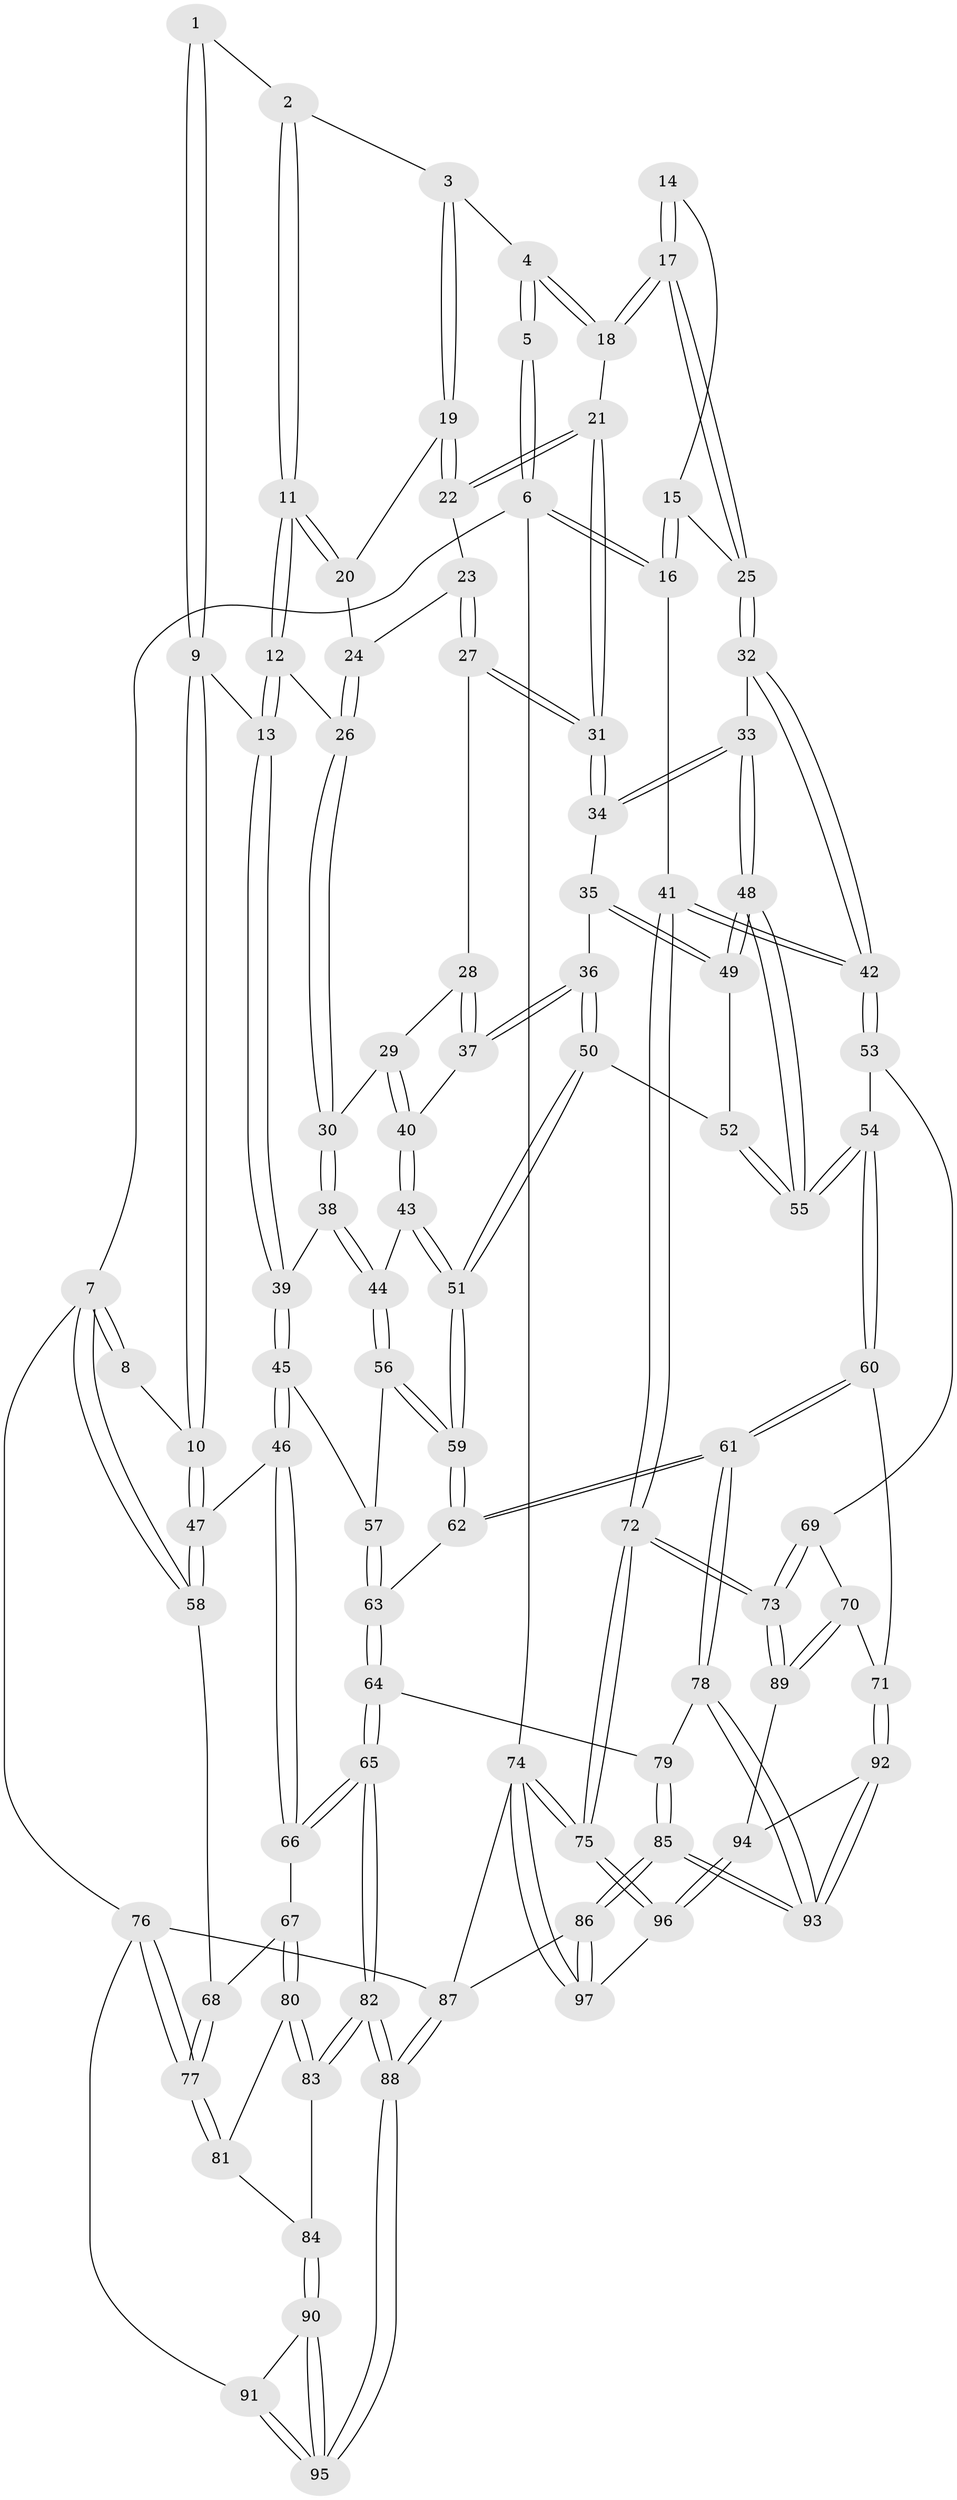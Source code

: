 // coarse degree distribution, {3: 0.12903225806451613, 4: 0.3387096774193548, 5: 0.3064516129032258, 6: 0.1935483870967742, 7: 0.016129032258064516, 2: 0.016129032258064516}
// Generated by graph-tools (version 1.1) at 2025/52/02/27/25 19:52:35]
// undirected, 97 vertices, 239 edges
graph export_dot {
graph [start="1"]
  node [color=gray90,style=filled];
  1 [pos="+0.2389510207041364+0"];
  2 [pos="+0.4111172081101645+0"];
  3 [pos="+0.6105049142282225+0"];
  4 [pos="+0.671462867106787+0"];
  5 [pos="+0.8080190035101206+0"];
  6 [pos="+1+0"];
  7 [pos="+0+0"];
  8 [pos="+0.1191274168950721+0"];
  9 [pos="+0.25334995334763094+0.1597080489730534"];
  10 [pos="+0.07018269712582853+0.2620083112342387"];
  11 [pos="+0.3823346917827757+0.14702591572412452"];
  12 [pos="+0.35531615947726397+0.17960562444238257"];
  13 [pos="+0.31373744003735854+0.1870382400666188"];
  14 [pos="+0.8276020382948144+0"];
  15 [pos="+0.9022720590430846+0.10291528289337572"];
  16 [pos="+1+0.24091160847621176"];
  17 [pos="+0.8012941938675421+0.2008945834499357"];
  18 [pos="+0.7935471178972477+0.19904563127101388"];
  19 [pos="+0.5973456072036907+0"];
  20 [pos="+0.5622515246762141+0"];
  21 [pos="+0.719778595875545+0.19567099018156103"];
  22 [pos="+0.6431791012530841+0.06199159453215525"];
  23 [pos="+0.6008500990367843+0.1911926087204012"];
  24 [pos="+0.5258938796094674+0.1478904598412014"];
  25 [pos="+0.8164015630625219+0.20888029865069851"];
  26 [pos="+0.48273334796207196+0.22273238296321266"];
  27 [pos="+0.6108996919480947+0.23337877788563086"];
  28 [pos="+0.6021579602565252+0.24046583508978092"];
  29 [pos="+0.5064978448490006+0.23900152126906146"];
  30 [pos="+0.48927112621100316+0.23341190892135252"];
  31 [pos="+0.6888890590199851+0.2266096893342835"];
  32 [pos="+0.859887712735613+0.27660248438638285"];
  33 [pos="+0.808759849921357+0.3331460047546277"];
  34 [pos="+0.6910305735940075+0.2974164533843811"];
  35 [pos="+0.6684811889086464+0.3337782437866501"];
  36 [pos="+0.6075711444511984+0.3351580736547738"];
  37 [pos="+0.6042635711658819+0.33313065769165273"];
  38 [pos="+0.4543329632513676+0.3655248436462424"];
  39 [pos="+0.33270659761563426+0.27040095449036206"];
  40 [pos="+0.5705550232229205+0.3381091603266282"];
  41 [pos="+1+0.333423096171827"];
  42 [pos="+1+0.339164071581277"];
  43 [pos="+0.5566849830786684+0.3476009032201904"];
  44 [pos="+0.45690725508640895+0.3764902624881512"];
  45 [pos="+0.2778341708415459+0.4517011192569457"];
  46 [pos="+0.27641362300676214+0.4525082339275534"];
  47 [pos="+0.033951926541065346+0.29234465661625314"];
  48 [pos="+0.7870353011197501+0.3839419928363301"];
  49 [pos="+0.6767949408200442+0.347890232110447"];
  50 [pos="+0.6169941794679711+0.44922387793694074"];
  51 [pos="+0.5880047808316308+0.5100934677335461"];
  52 [pos="+0.6751212785620482+0.4045044743120609"];
  53 [pos="+0.9302286641459385+0.4815002977415047"];
  54 [pos="+0.7835327448540693+0.4460730336794541"];
  55 [pos="+0.7824629078560077+0.44163607742422556"];
  56 [pos="+0.44422583534173016+0.4301509067627779"];
  57 [pos="+0.4317796771504513+0.43607169501548027"];
  58 [pos="+0+0.3261940629567841"];
  59 [pos="+0.5849121311323491+0.5192615769826022"];
  60 [pos="+0.6904628933616164+0.6023414413368197"];
  61 [pos="+0.6258216297622194+0.5999489408418003"];
  62 [pos="+0.5896104818667083+0.5299139521280405"];
  63 [pos="+0.4183204276130408+0.5563329243759845"];
  64 [pos="+0.39736333329332096+0.6209119395873417"];
  65 [pos="+0.33470936479331204+0.6360295411728534"];
  66 [pos="+0.2665868892154056+0.5072813998534086"];
  67 [pos="+0.145767975315252+0.5784468610773169"];
  68 [pos="+0+0.35478506255342496"];
  69 [pos="+0.9150756916597796+0.5301022125268003"];
  70 [pos="+0.8401441193880439+0.6280166722245163"];
  71 [pos="+0.7064294321060404+0.6129921506655264"];
  72 [pos="+1+0.8613879228141887"];
  73 [pos="+1+0.8031797672666879"];
  74 [pos="+1+1"];
  75 [pos="+1+1"];
  76 [pos="+0+0.8022077158548014"];
  77 [pos="+0+0.6730922388417464"];
  78 [pos="+0.6237450729338497+0.6021384988185646"];
  79 [pos="+0.4584213726030545+0.6351808886012251"];
  80 [pos="+0.1454713528231728+0.5802953526090641"];
  81 [pos="+0.13173281480519505+0.6120538499348763"];
  82 [pos="+0.3074070868943419+0.7010234003356296"];
  83 [pos="+0.2717864296764656+0.6906132369562844"];
  84 [pos="+0.13303553549965805+0.6856517861288531"];
  85 [pos="+0.4512774323247701+0.9703173322820703"];
  86 [pos="+0.39642872123686973+1"];
  87 [pos="+0.39213486620223365+1"];
  88 [pos="+0.3302256689937067+0.9705230403384463"];
  89 [pos="+0.978884380841167+0.7775865907476134"];
  90 [pos="+0.11895591014697267+0.7099180975844257"];
  91 [pos="+0+0.8067391891860581"];
  92 [pos="+0.7640801684421427+0.8144299835886853"];
  93 [pos="+0.5409716813552345+0.8683249288019778"];
  94 [pos="+0.8063235115239026+0.8394523541785777"];
  95 [pos="+0.28754106370681276+0.9479114132639893"];
  96 [pos="+0.7942539201168766+0.9247161539177504"];
  97 [pos="+0.6660136152405585+1"];
  1 -- 2;
  1 -- 9;
  1 -- 9;
  2 -- 3;
  2 -- 11;
  2 -- 11;
  3 -- 4;
  3 -- 19;
  3 -- 19;
  4 -- 5;
  4 -- 5;
  4 -- 18;
  4 -- 18;
  5 -- 6;
  5 -- 6;
  6 -- 7;
  6 -- 16;
  6 -- 16;
  6 -- 74;
  7 -- 8;
  7 -- 8;
  7 -- 58;
  7 -- 58;
  7 -- 76;
  8 -- 10;
  9 -- 10;
  9 -- 10;
  9 -- 13;
  10 -- 47;
  10 -- 47;
  11 -- 12;
  11 -- 12;
  11 -- 20;
  11 -- 20;
  12 -- 13;
  12 -- 13;
  12 -- 26;
  13 -- 39;
  13 -- 39;
  14 -- 15;
  14 -- 17;
  14 -- 17;
  15 -- 16;
  15 -- 16;
  15 -- 25;
  16 -- 41;
  17 -- 18;
  17 -- 18;
  17 -- 25;
  17 -- 25;
  18 -- 21;
  19 -- 20;
  19 -- 22;
  19 -- 22;
  20 -- 24;
  21 -- 22;
  21 -- 22;
  21 -- 31;
  21 -- 31;
  22 -- 23;
  23 -- 24;
  23 -- 27;
  23 -- 27;
  24 -- 26;
  24 -- 26;
  25 -- 32;
  25 -- 32;
  26 -- 30;
  26 -- 30;
  27 -- 28;
  27 -- 31;
  27 -- 31;
  28 -- 29;
  28 -- 37;
  28 -- 37;
  29 -- 30;
  29 -- 40;
  29 -- 40;
  30 -- 38;
  30 -- 38;
  31 -- 34;
  31 -- 34;
  32 -- 33;
  32 -- 42;
  32 -- 42;
  33 -- 34;
  33 -- 34;
  33 -- 48;
  33 -- 48;
  34 -- 35;
  35 -- 36;
  35 -- 49;
  35 -- 49;
  36 -- 37;
  36 -- 37;
  36 -- 50;
  36 -- 50;
  37 -- 40;
  38 -- 39;
  38 -- 44;
  38 -- 44;
  39 -- 45;
  39 -- 45;
  40 -- 43;
  40 -- 43;
  41 -- 42;
  41 -- 42;
  41 -- 72;
  41 -- 72;
  42 -- 53;
  42 -- 53;
  43 -- 44;
  43 -- 51;
  43 -- 51;
  44 -- 56;
  44 -- 56;
  45 -- 46;
  45 -- 46;
  45 -- 57;
  46 -- 47;
  46 -- 66;
  46 -- 66;
  47 -- 58;
  47 -- 58;
  48 -- 49;
  48 -- 49;
  48 -- 55;
  48 -- 55;
  49 -- 52;
  50 -- 51;
  50 -- 51;
  50 -- 52;
  51 -- 59;
  51 -- 59;
  52 -- 55;
  52 -- 55;
  53 -- 54;
  53 -- 69;
  54 -- 55;
  54 -- 55;
  54 -- 60;
  54 -- 60;
  56 -- 57;
  56 -- 59;
  56 -- 59;
  57 -- 63;
  57 -- 63;
  58 -- 68;
  59 -- 62;
  59 -- 62;
  60 -- 61;
  60 -- 61;
  60 -- 71;
  61 -- 62;
  61 -- 62;
  61 -- 78;
  61 -- 78;
  62 -- 63;
  63 -- 64;
  63 -- 64;
  64 -- 65;
  64 -- 65;
  64 -- 79;
  65 -- 66;
  65 -- 66;
  65 -- 82;
  65 -- 82;
  66 -- 67;
  67 -- 68;
  67 -- 80;
  67 -- 80;
  68 -- 77;
  68 -- 77;
  69 -- 70;
  69 -- 73;
  69 -- 73;
  70 -- 71;
  70 -- 89;
  70 -- 89;
  71 -- 92;
  71 -- 92;
  72 -- 73;
  72 -- 73;
  72 -- 75;
  72 -- 75;
  73 -- 89;
  73 -- 89;
  74 -- 75;
  74 -- 75;
  74 -- 97;
  74 -- 97;
  74 -- 87;
  75 -- 96;
  75 -- 96;
  76 -- 77;
  76 -- 77;
  76 -- 91;
  76 -- 87;
  77 -- 81;
  77 -- 81;
  78 -- 79;
  78 -- 93;
  78 -- 93;
  79 -- 85;
  79 -- 85;
  80 -- 81;
  80 -- 83;
  80 -- 83;
  81 -- 84;
  82 -- 83;
  82 -- 83;
  82 -- 88;
  82 -- 88;
  83 -- 84;
  84 -- 90;
  84 -- 90;
  85 -- 86;
  85 -- 86;
  85 -- 93;
  85 -- 93;
  86 -- 87;
  86 -- 97;
  86 -- 97;
  87 -- 88;
  87 -- 88;
  88 -- 95;
  88 -- 95;
  89 -- 94;
  90 -- 91;
  90 -- 95;
  90 -- 95;
  91 -- 95;
  91 -- 95;
  92 -- 93;
  92 -- 93;
  92 -- 94;
  94 -- 96;
  94 -- 96;
  96 -- 97;
}
